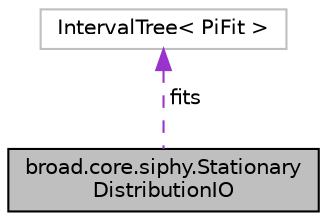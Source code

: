 digraph "broad.core.siphy.StationaryDistributionIO"
{
  edge [fontname="Helvetica",fontsize="10",labelfontname="Helvetica",labelfontsize="10"];
  node [fontname="Helvetica",fontsize="10",shape=record];
  Node1 [label="broad.core.siphy.Stationary\lDistributionIO",height=0.2,width=0.4,color="black", fillcolor="grey75", style="filled" fontcolor="black"];
  Node2 -> Node1 [dir="back",color="darkorchid3",fontsize="10",style="dashed",label=" fits" ,fontname="Helvetica"];
  Node2 [label="IntervalTree\< PiFit \>",height=0.2,width=0.4,color="grey75", fillcolor="white", style="filled"];
}
